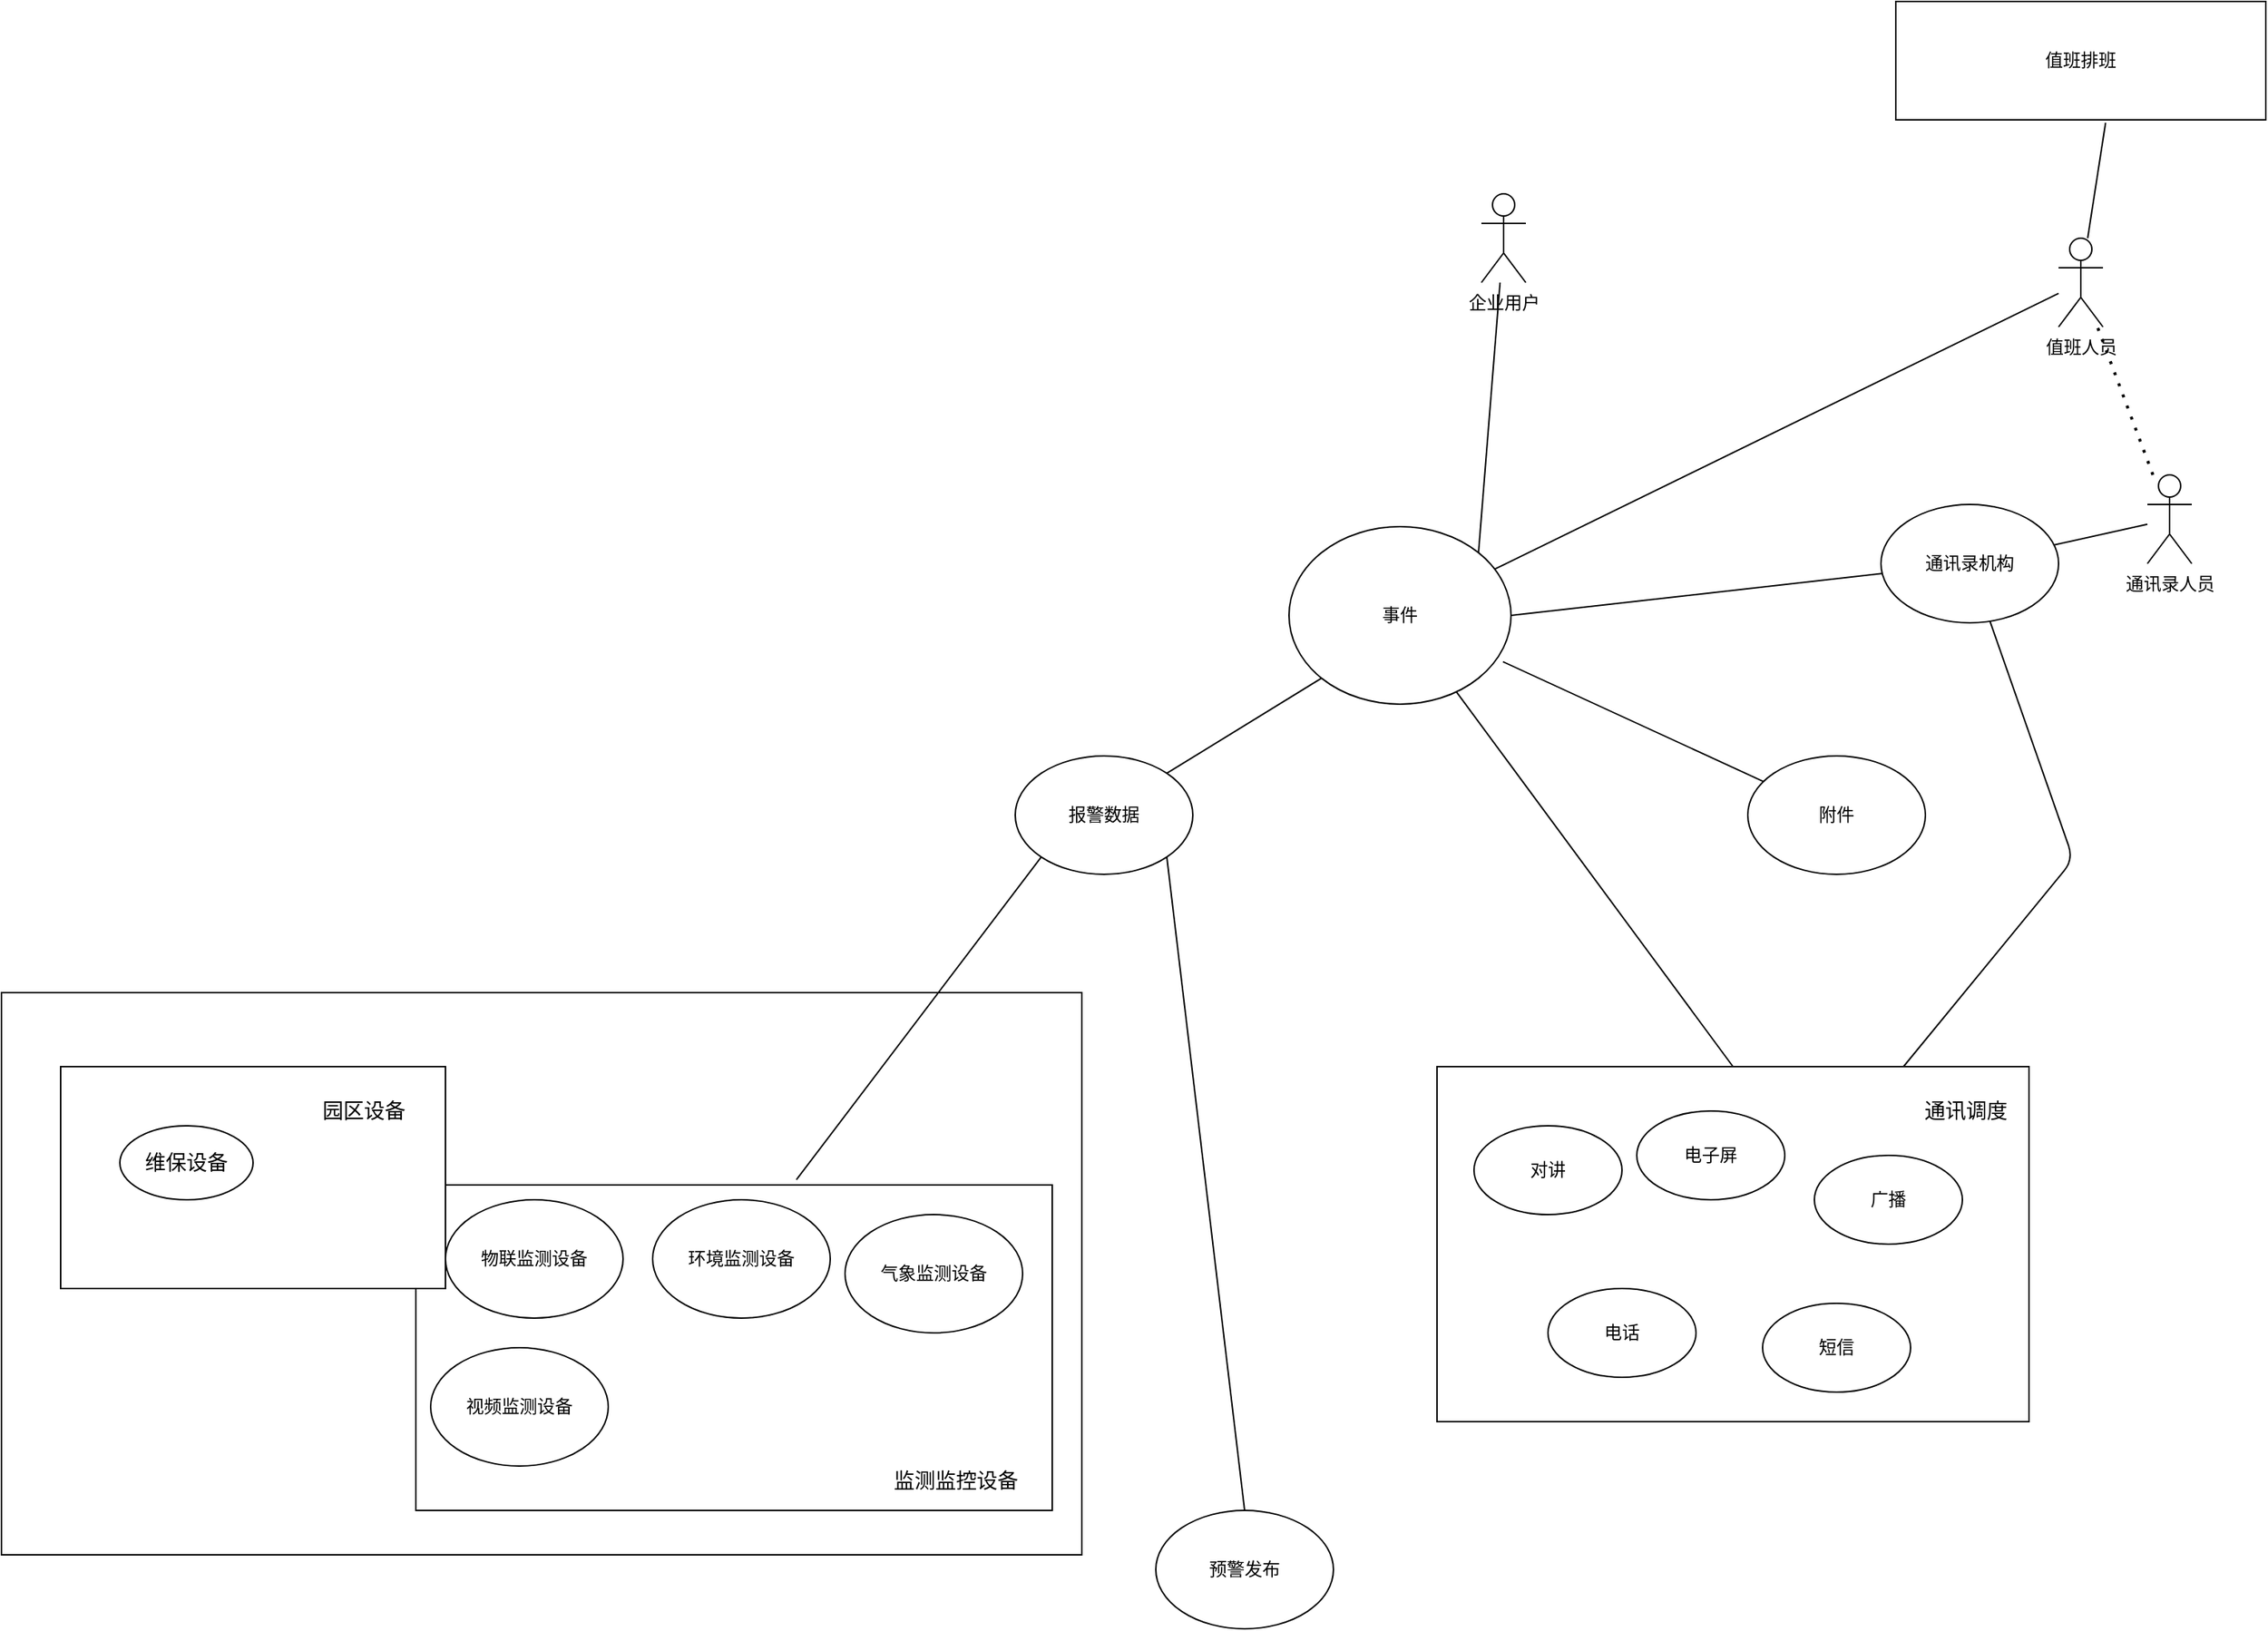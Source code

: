 <mxfile version="14.0.3" type="github" pages="3">
  <diagram name="信息接报数据关联分析" id="42789a77-a242-8287-6e28-9cd8cfd52e62">
    <mxGraphModel dx="2522" dy="794" grid="1" gridSize="10" guides="1" tooltips="1" connect="1" arrows="1" fold="1" page="1" pageScale="1" pageWidth="1100" pageHeight="850" background="#ffffff" math="0" shadow="0">
      <root>
        <mxCell id="0" />
        <mxCell id="1" parent="0" />
        <mxCell id="xcVkql0uX_FVAlT3NxzD-39" value="" style="rounded=0;whiteSpace=wrap;html=1;fontSize=14;" vertex="1" parent="1">
          <mxGeometry x="-630" y="680" width="730" height="380" as="geometry" />
        </mxCell>
        <mxCell id="m6W_akmNrxcxIRO573pG-1" value="事件" style="ellipse;whiteSpace=wrap;html=1;" vertex="1" parent="1">
          <mxGeometry x="240" y="365" width="150" height="120" as="geometry" />
        </mxCell>
        <mxCell id="m6W_akmNrxcxIRO573pG-3" value="通讯录机构" style="ellipse;whiteSpace=wrap;html=1;" vertex="1" parent="1">
          <mxGeometry x="640" y="350" width="120" height="80" as="geometry" />
        </mxCell>
        <mxCell id="m6W_akmNrxcxIRO573pG-4" value="" style="endArrow=none;html=1;" edge="1" parent="1" source="m6W_akmNrxcxIRO573pG-18" target="m6W_akmNrxcxIRO573pG-3">
          <mxGeometry width="50" height="50" relative="1" as="geometry">
            <mxPoint x="280" y="510" as="sourcePoint" />
            <mxPoint x="570" y="480" as="targetPoint" />
          </mxGeometry>
        </mxCell>
        <mxCell id="m6W_akmNrxcxIRO573pG-13" value="值班排班" style="rounded=0;whiteSpace=wrap;html=1;" vertex="1" parent="1">
          <mxGeometry x="650" y="10" width="250" height="80" as="geometry" />
        </mxCell>
        <mxCell id="m6W_akmNrxcxIRO573pG-14" value="" style="endArrow=none;html=1;entryX=0.567;entryY=1.025;entryDx=0;entryDy=0;entryPerimeter=0;" edge="1" parent="1" source="m6W_akmNrxcxIRO573pG-16" target="m6W_akmNrxcxIRO573pG-13">
          <mxGeometry width="50" height="50" relative="1" as="geometry">
            <mxPoint x="818.043" y="350.361" as="sourcePoint" />
            <mxPoint x="570" y="380" as="targetPoint" />
          </mxGeometry>
        </mxCell>
        <mxCell id="m6W_akmNrxcxIRO573pG-16" value="值班人员" style="shape=umlActor;verticalLabelPosition=bottom;verticalAlign=top;html=1;outlineConnect=0;" vertex="1" parent="1">
          <mxGeometry x="760" y="170" width="30" height="60" as="geometry" />
        </mxCell>
        <mxCell id="m6W_akmNrxcxIRO573pG-17" value="" style="endArrow=none;dashed=1;html=1;dashPattern=1 3;strokeWidth=2;fontSize=14;" edge="1" parent="1" source="m6W_akmNrxcxIRO573pG-18" target="m6W_akmNrxcxIRO573pG-16">
          <mxGeometry width="50" height="50" relative="1" as="geometry">
            <mxPoint x="403.96" y="502" as="sourcePoint" />
            <mxPoint x="570" y="380" as="targetPoint" />
          </mxGeometry>
        </mxCell>
        <mxCell id="m6W_akmNrxcxIRO573pG-18" value="通讯录人员" style="shape=umlActor;verticalLabelPosition=bottom;verticalAlign=top;html=1;outlineConnect=0;" vertex="1" parent="1">
          <mxGeometry x="820" y="330" width="30" height="60" as="geometry" />
        </mxCell>
        <mxCell id="PugX-05pWGuCXVaaNZpQ-1" value="企业用户" style="shape=umlActor;verticalLabelPosition=bottom;verticalAlign=top;html=1;outlineConnect=0;" vertex="1" parent="1">
          <mxGeometry x="370" y="140" width="30" height="60" as="geometry" />
        </mxCell>
        <mxCell id="PugX-05pWGuCXVaaNZpQ-2" value="" style="endArrow=none;html=1;" edge="1" parent="1" source="m6W_akmNrxcxIRO573pG-1" target="m6W_akmNrxcxIRO573pG-16">
          <mxGeometry width="50" height="50" relative="1" as="geometry">
            <mxPoint x="520" y="330" as="sourcePoint" />
            <mxPoint x="570" y="280" as="targetPoint" />
          </mxGeometry>
        </mxCell>
        <mxCell id="PugX-05pWGuCXVaaNZpQ-3" value="" style="endArrow=none;html=1;exitX=1;exitY=0;exitDx=0;exitDy=0;" edge="1" parent="1" source="m6W_akmNrxcxIRO573pG-1" target="PugX-05pWGuCXVaaNZpQ-1">
          <mxGeometry width="50" height="50" relative="1" as="geometry">
            <mxPoint x="520" y="330" as="sourcePoint" />
            <mxPoint x="570" y="280" as="targetPoint" />
          </mxGeometry>
        </mxCell>
        <mxCell id="xcVkql0uX_FVAlT3NxzD-1" value="" style="endArrow=none;html=1;exitX=0.5;exitY=0;exitDx=0;exitDy=0;" edge="1" parent="1" source="m6W_akmNrxcxIRO573pG-9" target="m6W_akmNrxcxIRO573pG-1">
          <mxGeometry width="50" height="50" relative="1" as="geometry">
            <mxPoint x="520" y="430" as="sourcePoint" />
            <mxPoint x="570" y="380" as="targetPoint" />
          </mxGeometry>
        </mxCell>
        <mxCell id="xcVkql0uX_FVAlT3NxzD-9" value="" style="endArrow=none;html=1;exitX=1;exitY=0.5;exitDx=0;exitDy=0;" edge="1" parent="1" source="m6W_akmNrxcxIRO573pG-1" target="m6W_akmNrxcxIRO573pG-3">
          <mxGeometry width="50" height="50" relative="1" as="geometry">
            <mxPoint x="520" y="480" as="sourcePoint" />
            <mxPoint x="621.15" y="406.82" as="targetPoint" />
          </mxGeometry>
        </mxCell>
        <mxCell id="xcVkql0uX_FVAlT3NxzD-20" value="" style="group" vertex="1" connectable="0" parent="1">
          <mxGeometry x="340" y="730" width="400" height="240" as="geometry" />
        </mxCell>
        <mxCell id="m6W_akmNrxcxIRO573pG-9" value="" style="rounded=0;whiteSpace=wrap;html=1;" vertex="1" parent="xcVkql0uX_FVAlT3NxzD-20">
          <mxGeometry width="400" height="240" as="geometry" />
        </mxCell>
        <mxCell id="m6W_akmNrxcxIRO573pG-10" value="电话" style="ellipse;whiteSpace=wrap;html=1;" vertex="1" parent="xcVkql0uX_FVAlT3NxzD-20">
          <mxGeometry x="75" y="150" width="100" height="60" as="geometry" />
        </mxCell>
        <mxCell id="m6W_akmNrxcxIRO573pG-20" value="对讲" style="ellipse;whiteSpace=wrap;html=1;" vertex="1" parent="xcVkql0uX_FVAlT3NxzD-20">
          <mxGeometry x="25" y="40" width="100" height="60" as="geometry" />
        </mxCell>
        <mxCell id="m6W_akmNrxcxIRO573pG-22" value="广播" style="ellipse;whiteSpace=wrap;html=1;" vertex="1" parent="xcVkql0uX_FVAlT3NxzD-20">
          <mxGeometry x="255" y="60" width="100" height="60" as="geometry" />
        </mxCell>
        <mxCell id="m6W_akmNrxcxIRO573pG-23" value="电子屏" style="ellipse;whiteSpace=wrap;html=1;" vertex="1" parent="xcVkql0uX_FVAlT3NxzD-20">
          <mxGeometry x="135" y="30" width="100" height="60" as="geometry" />
        </mxCell>
        <mxCell id="m6W_akmNrxcxIRO573pG-7" value="短信" style="ellipse;whiteSpace=wrap;html=1;" vertex="1" parent="xcVkql0uX_FVAlT3NxzD-20">
          <mxGeometry x="220" y="160" width="100" height="60" as="geometry" />
        </mxCell>
        <mxCell id="xcVkql0uX_FVAlT3NxzD-12" value="通讯调度" style="text;html=1;strokeColor=none;fillColor=none;align=center;verticalAlign=middle;whiteSpace=wrap;rounded=0;fontSize=14;" vertex="1" parent="xcVkql0uX_FVAlT3NxzD-20">
          <mxGeometry x="320" y="20" width="75" height="20" as="geometry" />
        </mxCell>
        <mxCell id="xcVkql0uX_FVAlT3NxzD-21" value="" style="group" vertex="1" connectable="0" parent="1">
          <mxGeometry x="-350" y="810" width="430" height="220" as="geometry" />
        </mxCell>
        <mxCell id="m6W_akmNrxcxIRO573pG-21" value="" style="rounded=0;whiteSpace=wrap;html=1;" vertex="1" parent="xcVkql0uX_FVAlT3NxzD-21">
          <mxGeometry width="430" height="220" as="geometry" />
        </mxCell>
        <mxCell id="xcVkql0uX_FVAlT3NxzD-14" value="物联监测设备" style="ellipse;whiteSpace=wrap;html=1;" vertex="1" parent="xcVkql0uX_FVAlT3NxzD-21">
          <mxGeometry x="20" y="10" width="120" height="80" as="geometry" />
        </mxCell>
        <mxCell id="xcVkql0uX_FVAlT3NxzD-15" value="环境监测设备" style="ellipse;whiteSpace=wrap;html=1;" vertex="1" parent="xcVkql0uX_FVAlT3NxzD-21">
          <mxGeometry x="160" y="10" width="120" height="80" as="geometry" />
        </mxCell>
        <mxCell id="xcVkql0uX_FVAlT3NxzD-16" value="气象监测设备" style="ellipse;whiteSpace=wrap;html=1;" vertex="1" parent="xcVkql0uX_FVAlT3NxzD-21">
          <mxGeometry x="290" y="20" width="120" height="80" as="geometry" />
        </mxCell>
        <mxCell id="xcVkql0uX_FVAlT3NxzD-17" value="视频监测设备" style="ellipse;whiteSpace=wrap;html=1;" vertex="1" parent="xcVkql0uX_FVAlT3NxzD-21">
          <mxGeometry x="10" y="110" width="120" height="80" as="geometry" />
        </mxCell>
        <mxCell id="xcVkql0uX_FVAlT3NxzD-18" value="监测监控设备" style="text;html=1;strokeColor=none;fillColor=none;align=center;verticalAlign=middle;whiteSpace=wrap;rounded=0;fontSize=14;" vertex="1" parent="xcVkql0uX_FVAlT3NxzD-21">
          <mxGeometry x="320" y="190" width="90" height="20" as="geometry" />
        </mxCell>
        <mxCell id="xcVkql0uX_FVAlT3NxzD-28" value="报警数据" style="ellipse;whiteSpace=wrap;html=1;" vertex="1" parent="1">
          <mxGeometry x="55" y="520" width="120" height="80" as="geometry" />
        </mxCell>
        <mxCell id="xcVkql0uX_FVAlT3NxzD-29" value="" style="endArrow=none;html=1;fontSize=14;entryX=0.598;entryY=-0.016;entryDx=0;entryDy=0;entryPerimeter=0;exitX=0;exitY=1;exitDx=0;exitDy=0;" edge="1" parent="1" source="xcVkql0uX_FVAlT3NxzD-28" target="m6W_akmNrxcxIRO573pG-21">
          <mxGeometry width="50" height="50" relative="1" as="geometry">
            <mxPoint x="370" y="580" as="sourcePoint" />
            <mxPoint x="420" y="530" as="targetPoint" />
          </mxGeometry>
        </mxCell>
        <mxCell id="xcVkql0uX_FVAlT3NxzD-30" value="" style="endArrow=none;html=1;fontSize=14;entryX=0;entryY=1;entryDx=0;entryDy=0;exitX=1;exitY=0;exitDx=0;exitDy=0;" edge="1" parent="1" source="xcVkql0uX_FVAlT3NxzD-28" target="m6W_akmNrxcxIRO573pG-1">
          <mxGeometry width="50" height="50" relative="1" as="geometry">
            <mxPoint x="370" y="580" as="sourcePoint" />
            <mxPoint x="420" y="530" as="targetPoint" />
          </mxGeometry>
        </mxCell>
        <mxCell id="xcVkql0uX_FVAlT3NxzD-31" value="附件" style="ellipse;whiteSpace=wrap;html=1;" vertex="1" parent="1">
          <mxGeometry x="550" y="520" width="120" height="80" as="geometry" />
        </mxCell>
        <mxCell id="xcVkql0uX_FVAlT3NxzD-32" value="" style="endArrow=none;html=1;fontSize=14;exitX=0.964;exitY=0.761;exitDx=0;exitDy=0;exitPerimeter=0;" edge="1" parent="1" source="m6W_akmNrxcxIRO573pG-1" target="xcVkql0uX_FVAlT3NxzD-31">
          <mxGeometry width="50" height="50" relative="1" as="geometry">
            <mxPoint x="480" y="550" as="sourcePoint" />
            <mxPoint x="530" y="500" as="targetPoint" />
          </mxGeometry>
        </mxCell>
        <mxCell id="xcVkql0uX_FVAlT3NxzD-33" value="" style="endArrow=none;html=1;fontSize=14;exitX=0.788;exitY=0;exitDx=0;exitDy=0;exitPerimeter=0;" edge="1" parent="1" source="m6W_akmNrxcxIRO573pG-9" target="m6W_akmNrxcxIRO573pG-3">
          <mxGeometry width="50" height="50" relative="1" as="geometry">
            <mxPoint x="480" y="670" as="sourcePoint" />
            <mxPoint x="530" y="620" as="targetPoint" />
            <Array as="points">
              <mxPoint x="770" y="590" />
            </Array>
          </mxGeometry>
        </mxCell>
        <mxCell id="xcVkql0uX_FVAlT3NxzD-34" value="预警发布" style="ellipse;whiteSpace=wrap;html=1;" vertex="1" parent="1">
          <mxGeometry x="150" y="1030" width="120" height="80" as="geometry" />
        </mxCell>
        <mxCell id="xcVkql0uX_FVAlT3NxzD-38" value="" style="endArrow=none;html=1;fontSize=14;exitX=0.5;exitY=0;exitDx=0;exitDy=0;entryX=1;entryY=1;entryDx=0;entryDy=0;" edge="1" parent="1" source="xcVkql0uX_FVAlT3NxzD-34" target="xcVkql0uX_FVAlT3NxzD-28">
          <mxGeometry width="50" height="50" relative="1" as="geometry">
            <mxPoint x="280" y="1180" as="sourcePoint" />
            <mxPoint x="300" y="890" as="targetPoint" />
          </mxGeometry>
        </mxCell>
        <mxCell id="xcVkql0uX_FVAlT3NxzD-40" value="" style="rounded=0;whiteSpace=wrap;html=1;fontSize=14;" vertex="1" parent="1">
          <mxGeometry x="-590" y="730" width="260" height="150" as="geometry" />
        </mxCell>
        <mxCell id="xcVkql0uX_FVAlT3NxzD-43" value="园区设备" style="text;html=1;strokeColor=none;fillColor=none;align=center;verticalAlign=middle;whiteSpace=wrap;rounded=0;fontSize=14;" vertex="1" parent="1">
          <mxGeometry x="-420" y="750" width="70" height="20" as="geometry" />
        </mxCell>
        <mxCell id="xcVkql0uX_FVAlT3NxzD-44" value="维保设备" style="ellipse;whiteSpace=wrap;html=1;fontSize=14;" vertex="1" parent="1">
          <mxGeometry x="-550" y="770" width="90" height="50" as="geometry" />
        </mxCell>
      </root>
    </mxGraphModel>
  </diagram>
  <diagram id="UVGYllBlPcOeWwC-kr5D" name="通讯调度数据关联分析">
    <mxGraphModel dx="1422" dy="794" grid="1" gridSize="10" guides="1" tooltips="1" connect="1" arrows="1" fold="1" page="1" pageScale="1" pageWidth="827" pageHeight="1169" math="0" shadow="0">
      <root>
        <mxCell id="KPOs2DwXPKQ_PDyjPx_k-0" />
        <mxCell id="KPOs2DwXPKQ_PDyjPx_k-1" parent="KPOs2DwXPKQ_PDyjPx_k-0" />
      </root>
    </mxGraphModel>
  </diagram>
  <diagram id="D9fiJOjQeAQuoWLN4mZ7" name="值班排班数据关联分析">
    <mxGraphModel dx="1422" dy="794" grid="1" gridSize="10" guides="1" tooltips="1" connect="1" arrows="1" fold="1" page="1" pageScale="1" pageWidth="827" pageHeight="1169" math="0" shadow="0">
      <root>
        <mxCell id="o3D5ZSkbc4O87paa4qiE-0" />
        <mxCell id="o3D5ZSkbc4O87paa4qiE-1" parent="o3D5ZSkbc4O87paa4qiE-0" />
      </root>
    </mxGraphModel>
  </diagram>
</mxfile>
